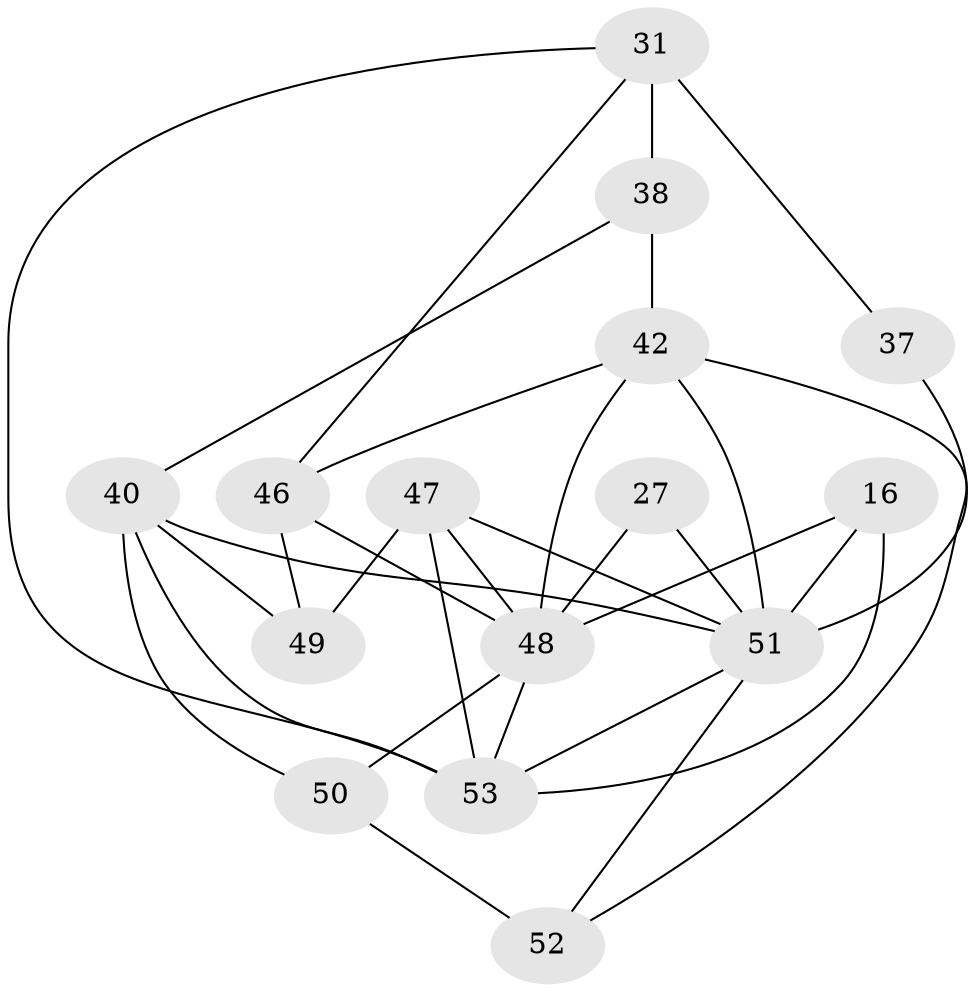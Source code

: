 // original degree distribution, {4: 1.0}
// Generated by graph-tools (version 1.1) at 2025/01/03/04/25 22:01:07]
// undirected, 15 vertices, 31 edges
graph export_dot {
graph [start="1"]
  node [color=gray90,style=filled];
  16 [super="+10"];
  27;
  31 [super="+18"];
  37;
  38 [super="+35+8"];
  40 [super="+36"];
  42 [super="+4+41+21"];
  46 [super="+19"];
  47 [super="+28+25"];
  48 [super="+33+26+34"];
  49;
  50 [super="+45"];
  51 [super="+15+43"];
  52;
  53 [super="+44+32"];
  16 -- 48 [weight=3];
  16 -- 53;
  16 -- 51 [weight=2];
  27 -- 51 [weight=2];
  27 -- 48 [weight=2];
  31 -- 37 [weight=2];
  31 -- 46;
  31 -- 38 [weight=2];
  31 -- 53;
  37 -- 51 [weight=2];
  38 -- 42 [weight=4];
  38 -- 40 [weight=2];
  40 -- 49;
  40 -- 53;
  40 -- 50;
  40 -- 51;
  42 -- 51 [weight=5];
  42 -- 52;
  42 -- 48 [weight=3];
  42 -- 46;
  46 -- 49;
  46 -- 48 [weight=3];
  47 -- 53 [weight=6];
  47 -- 48 [weight=6];
  47 -- 51 [weight=2];
  47 -- 49 [weight=2];
  48 -- 50 [weight=3];
  48 -- 53 [weight=2];
  50 -- 52 [weight=2];
  51 -- 52;
  51 -- 53;
}
